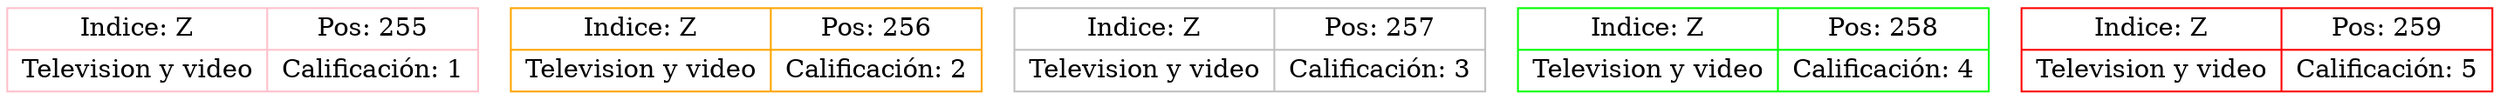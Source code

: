 digraph Daniel51{
node[shape=record];
node255[color=pink, fillcolor=brown, label="{Indice: Z|Television y video}|{Pos: 255|Calificación: 1}"];
node256[color=orange, fillcolor=blue, label="{Indice: Z|Television y video}|{Pos: 256|Calificación: 2}"];
node257[color=gray, fillcolor=blue, label="{Indice: Z|Television y video}|{Pos: 257|Calificación: 3}"];
node258[color=green, fillcolor=violet, label="{Indice: Z|Television y video}|{Pos: 258|Calificación: 4}"];
node259[color=red, fillcolor=green, label="{Indice: Z|Television y video}|{Pos: 259|Calificación: 5}"];
}